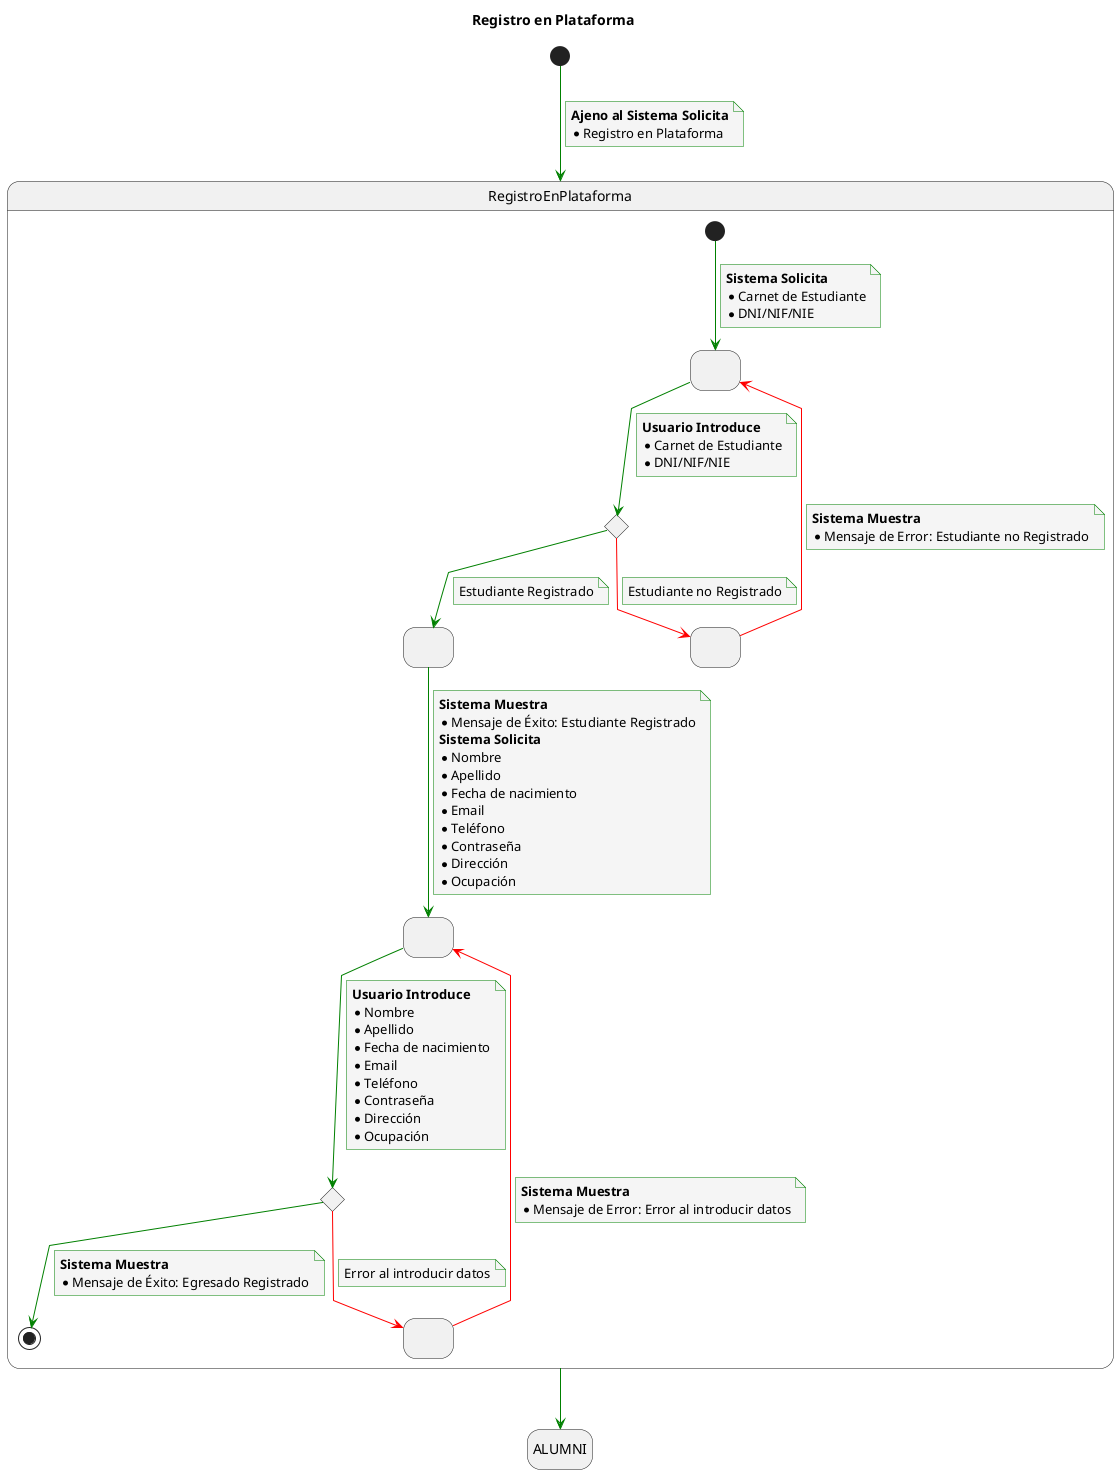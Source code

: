 @startuml
title Registro en Plataforma

skinparam {
    NoteBackgroundColor #whiteSmoke
    ArrowColor #green
    NoteBorderColor #green
    linetype polyline
}

hide empty description

state endState as "ALUMNI"

[*] --> RegistroEnPlataforma
note on link
    <b>Ajeno al Sistema Solicita</b>
    * Registro en Plataforma
end note

RegistroEnPlataforma --> endState

state RegistroEnPlataforma {
  state 2 as " "
  state 3 <<choice>>
  state 4 as " "
  state 5 as " "
  state 6 as " "
  state 7 <<choice>>
  state 8 as " "


  [*] --> 2
  note on link
    <b>Sistema Solicita</b>
    * Carnet de Estudiante 
    * DNI/NIF/NIE
  end note

  2 --> 3
  note on link
    <b>Usuario Introduce</b>
    * Carnet de Estudiante
    * DNI/NIF/NIE
  end note

  3 -[#red]-> 5
  note on link
    Estudiante no Registrado
  end note

  5 -[#red]-> 2
  note on link
    <b>Sistema Muestra</b>
    * Mensaje de Error: Estudiante no Registrado
  end note

  3 --> 4
  note on link
    Estudiante Registrado
  end note

  4 --> 6
  note on link
    <b>Sistema Muestra</b>
    * Mensaje de Éxito: Estudiante Registrado
    <b>Sistema Solicita</b>
    * Nombre
    * Apellido
    * Fecha de nacimiento
    * Email
    * Teléfono
    * Contraseña
    * Dirección
    * Ocupación
  end note

  6 --> 7
  note on link
    <b>Usuario Introduce</b>
    * Nombre
    * Apellido
    * Fecha de nacimiento
    * Email
    * Teléfono
    * Contraseña
    * Dirección
    * Ocupación
  end note

  7 --> [*]
  note on link
    <b>Sistema Muestra</b>
    * Mensaje de Éxito: Egresado Registrado
  end note

  7 -[#red]-> 8
  note on link
    Error al introducir datos
  end note

  8 -[#red]-> 6
  note on link
    <b>Sistema Muestra</b>
    * Mensaje de Error: Error al introducir datos
  end note

}
@enduml
